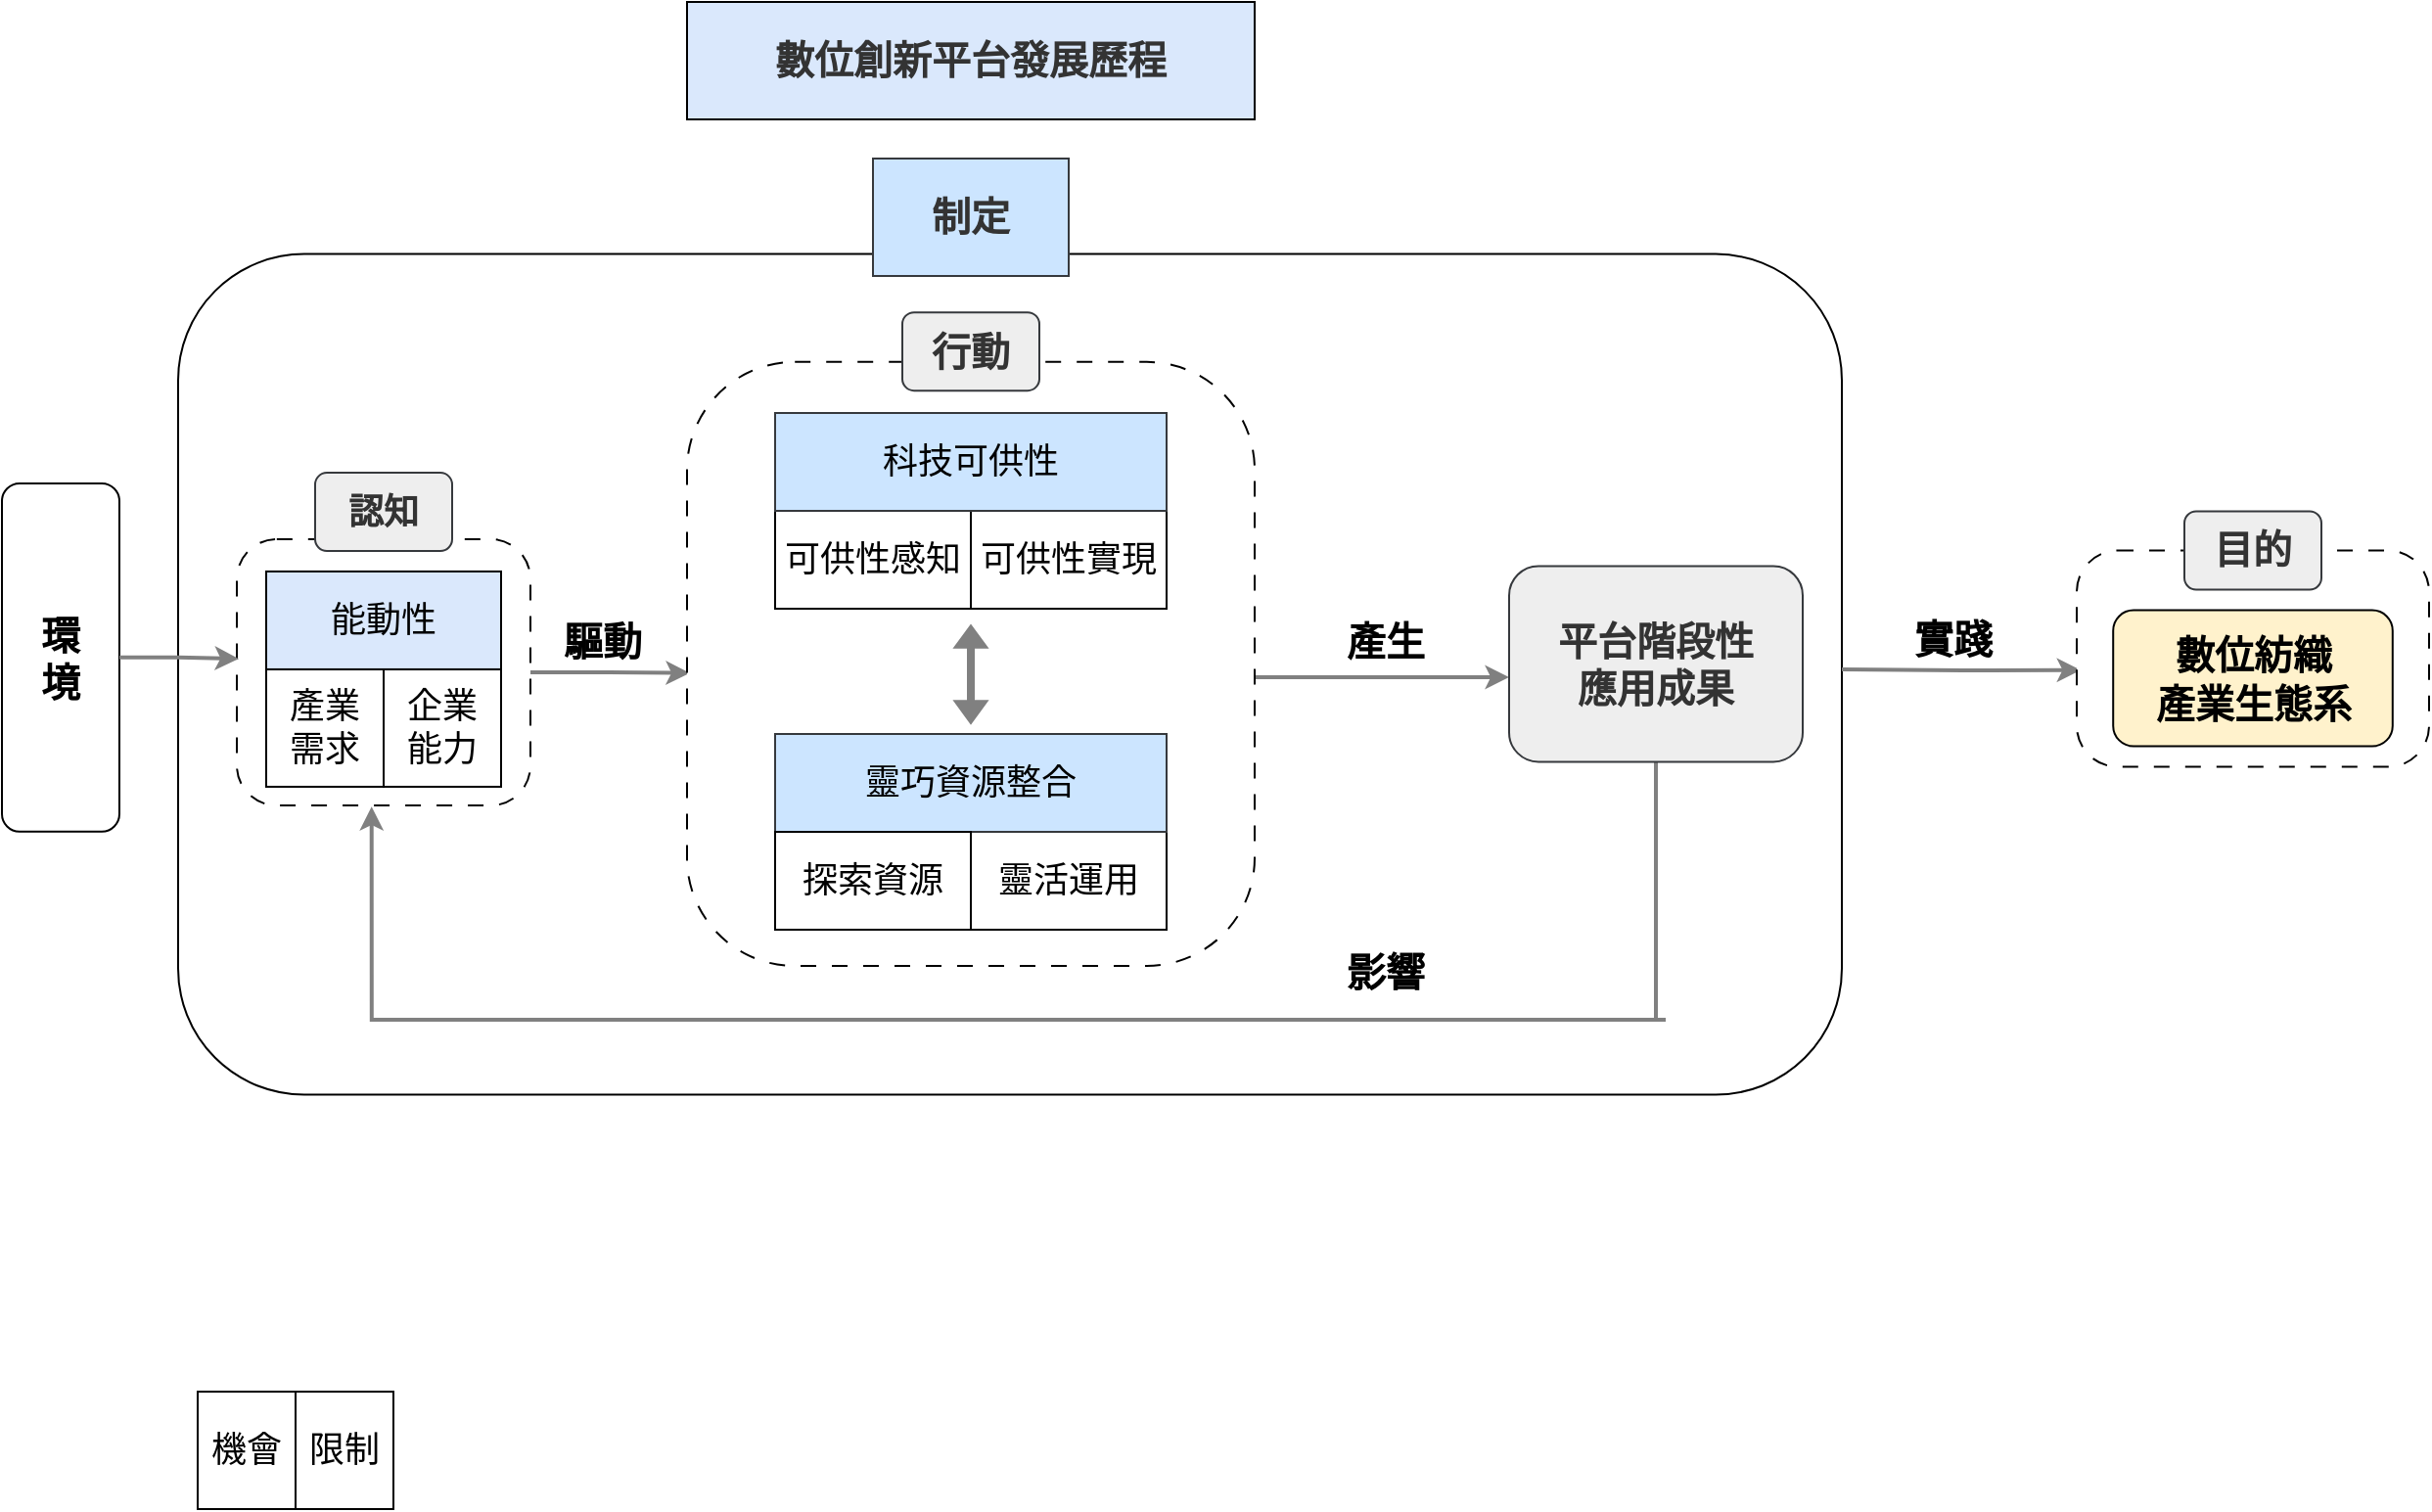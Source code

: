 <mxfile version="26.2.13">
  <diagram id="vkK8o-hsKimOO6CbCIKc" name="第1頁">
    <mxGraphModel dx="1344" dy="1561" grid="1" gridSize="10" guides="1" tooltips="1" connect="1" arrows="1" fold="1" page="1" pageScale="1" pageWidth="1169" pageHeight="827" math="0" shadow="0">
      <root>
        <mxCell id="0" />
        <mxCell id="1" parent="0" />
        <mxCell id="1qFZ0b5etKVb5s6CTwOf-1" value="&lt;font face=&quot;標楷體&quot; style=&quot;font-size: 20px;&quot;&gt;&lt;b&gt;環&lt;/b&gt;&lt;/font&gt;&lt;div&gt;&lt;font face=&quot;標楷體&quot; style=&quot;font-size: 20px;&quot;&gt;&lt;b&gt;境&lt;/b&gt;&lt;/font&gt;&lt;/div&gt;" style="rounded=1;whiteSpace=wrap;html=1;movable=1;resizable=1;rotatable=1;deletable=1;editable=1;locked=0;connectable=1;" parent="1" vertex="1">
          <mxGeometry x="150" y="236.0" width="60" height="177.86" as="geometry" />
        </mxCell>
        <mxCell id="iIE0ldJsGx-aEYX-XOFw-3" value="" style="rounded=1;whiteSpace=wrap;html=1;movable=1;resizable=1;rotatable=1;deletable=1;editable=1;locked=0;connectable=1;strokeWidth=1;fontFamily=標楷體;fontSize=18;fontStyle=0" parent="1" vertex="1">
          <mxGeometry x="240" y="118.81" width="850" height="429.46" as="geometry" />
        </mxCell>
        <mxCell id="iIE0ldJsGx-aEYX-XOFw-4" value="&lt;font style=&quot;font-size: 20px;&quot; color=&quot;#333333&quot;&gt;&lt;span&gt;&lt;b&gt;制定&lt;/b&gt;&lt;/span&gt;&lt;/font&gt;" style="rounded=0;whiteSpace=wrap;html=1;strokeColor=#36393d;fillColor=#cce5ff;fontFamily=標楷體;fontSize=18;fontStyle=0;align=center;verticalAlign=middle;" parent="1" vertex="1">
          <mxGeometry x="595" y="70" width="100" height="60" as="geometry" />
        </mxCell>
        <mxCell id="iIE0ldJsGx-aEYX-XOFw-24" value="&lt;font style=&quot;font-size: 20px;&quot; face=&quot;標楷體&quot;&gt;&lt;b style=&quot;&quot;&gt;驅&lt;/b&gt;&lt;/font&gt;&lt;b style=&quot;font-size: 20px; font-family: 標楷體; background-color: transparent; color: light-dark(rgb(0, 0, 0), rgb(255, 255, 255));&quot;&gt;動&lt;/b&gt;" style="text;html=1;align=center;verticalAlign=middle;whiteSpace=wrap;rounded=0;fontFamily=Helvetica;fontSize=12;fontColor=default;" parent="1" vertex="1">
          <mxGeometry x="430.003" y="300.535" width="54.375" height="30" as="geometry" />
        </mxCell>
        <mxCell id="iIE0ldJsGx-aEYX-XOFw-93" value="&lt;font style=&quot;font-size: 20px;&quot; color=&quot;#333333&quot;&gt;&lt;b&gt;數位創新平台發展歷程&lt;/b&gt;&lt;/font&gt;" style="rounded=0;whiteSpace=wrap;html=1;strokeColor=#000000;fillColor=#dae8fc;fontFamily=標楷體;fontSize=18;fontStyle=0;align=center;verticalAlign=middle;" parent="1" vertex="1">
          <mxGeometry x="500" y="-10" width="290" height="60" as="geometry" />
        </mxCell>
        <mxCell id="jCKPyfohm9eTSwGeLUaR-52" value="&lt;font face=&quot;標楷體&quot;&gt;&lt;span style=&quot;font-size: 20px;&quot;&gt;&lt;b&gt;產生&lt;/b&gt;&lt;/span&gt;&lt;/font&gt;" style="text;html=1;align=center;verticalAlign=middle;whiteSpace=wrap;rounded=0;fontFamily=Helvetica;fontSize=12;fontColor=default;" parent="1" vertex="1">
          <mxGeometry x="830.003" y="300.535" width="54.375" height="30" as="geometry" />
        </mxCell>
        <mxCell id="jCKPyfohm9eTSwGeLUaR-57" value="" style="group" parent="1" vertex="1" connectable="0">
          <mxGeometry x="270" y="230.54" width="150" height="170" as="geometry" />
        </mxCell>
        <mxCell id="1qFZ0b5etKVb5s6CTwOf-41" value="" style="rounded=1;whiteSpace=wrap;html=1;movable=1;resizable=1;rotatable=1;deletable=1;editable=1;locked=0;connectable=1;strokeWidth=1;dashed=1;dashPattern=8 8;fontFamily=標楷體;fontSize=18;fontStyle=0" parent="jCKPyfohm9eTSwGeLUaR-57" vertex="1">
          <mxGeometry y="33.93" width="150" height="136.07" as="geometry" />
        </mxCell>
        <mxCell id="1qFZ0b5etKVb5s6CTwOf-51" value="&lt;font color=&quot;#333333&quot;&gt;&lt;span&gt;&lt;b&gt;認知&lt;/b&gt;&lt;/span&gt;&lt;/font&gt;" style="rounded=1;whiteSpace=wrap;html=1;strokeColor=#36393d;fillColor=#eeeeee;fontFamily=標楷體;fontSize=18;fontStyle=0" parent="jCKPyfohm9eTSwGeLUaR-57" vertex="1">
          <mxGeometry x="40" width="70" height="40" as="geometry" />
        </mxCell>
        <mxCell id="qAASfBlt8r1QQWv_uzUB-21" value="" style="group" vertex="1" connectable="0" parent="jCKPyfohm9eTSwGeLUaR-57">
          <mxGeometry x="14.998" y="50.43" width="120.003" height="110" as="geometry" />
        </mxCell>
        <mxCell id="qAASfBlt8r1QQWv_uzUB-13" value="產業&lt;div&gt;需求&lt;/div&gt;" style="rounded=0;whiteSpace=wrap;html=1;movable=1;resizable=1;rotatable=1;deletable=1;editable=1;locked=0;connectable=1;fontFamily=標楷體;fontSize=18;fontStyle=0" vertex="1" parent="qAASfBlt8r1QQWv_uzUB-21">
          <mxGeometry y="50" width="60" height="60" as="geometry" />
        </mxCell>
        <mxCell id="qAASfBlt8r1QQWv_uzUB-14" value="企業&lt;div&gt;能力&lt;/div&gt;" style="rounded=0;whiteSpace=wrap;html=1;movable=1;resizable=1;rotatable=1;deletable=1;editable=1;locked=0;connectable=1;fontFamily=標楷體;fontSize=18;fontStyle=0" vertex="1" parent="qAASfBlt8r1QQWv_uzUB-21">
          <mxGeometry x="60" y="50" width="60" height="60" as="geometry" />
        </mxCell>
        <mxCell id="qAASfBlt8r1QQWv_uzUB-20" value="能動性" style="rounded=0;whiteSpace=wrap;html=1;movable=1;resizable=1;rotatable=1;deletable=1;editable=1;locked=0;connectable=1;fontFamily=標楷體;fontSize=18;fontStyle=0;fillColor=#dae8fc;strokeColor=#000000;" vertex="1" parent="qAASfBlt8r1QQWv_uzUB-21">
          <mxGeometry x="0.003" width="120" height="50" as="geometry" />
        </mxCell>
        <mxCell id="jCKPyfohm9eTSwGeLUaR-63" style="edgeStyle=orthogonalEdgeStyle;rounded=0;orthogonalLoop=1;jettySize=auto;html=1;exitX=1;exitY=0.5;exitDx=0;exitDy=0;entryX=0.005;entryY=0.515;entryDx=0;entryDy=0;entryPerimeter=0;strokeWidth=2;strokeColor=#808080;" parent="1" source="1qFZ0b5etKVb5s6CTwOf-41" target="iIE0ldJsGx-aEYX-XOFw-15" edge="1">
          <mxGeometry relative="1" as="geometry" />
        </mxCell>
        <mxCell id="jCKPyfohm9eTSwGeLUaR-64" value="" style="edgeStyle=orthogonalEdgeStyle;rounded=0;orthogonalLoop=1;jettySize=auto;html=1;strokeColor=#808080;strokeWidth=2;align=center;verticalAlign=middle;fontFamily=Helvetica;fontSize=11;fontColor=default;labelBackgroundColor=default;endArrow=classic;" parent="1" edge="1" target="jCKPyfohm9eTSwGeLUaR-22">
          <mxGeometry relative="1" as="geometry">
            <mxPoint x="790.0" y="334.0" as="sourcePoint" />
            <mxPoint x="890.0" y="334.0" as="targetPoint" />
            <Array as="points">
              <mxPoint x="790" y="335" />
            </Array>
          </mxGeometry>
        </mxCell>
        <mxCell id="jCKPyfohm9eTSwGeLUaR-65" value="&lt;font face=&quot;標楷體&quot;&gt;&lt;span style=&quot;font-size: 20px;&quot;&gt;&lt;b&gt;影響&lt;/b&gt;&lt;/span&gt;&lt;/font&gt;" style="text;html=1;align=center;verticalAlign=middle;whiteSpace=wrap;rounded=0;fontFamily=Helvetica;fontSize=12;fontColor=default;" parent="1" vertex="1">
          <mxGeometry x="830" y="470" width="54.375" height="30" as="geometry" />
        </mxCell>
        <mxCell id="iIE0ldJsGx-aEYX-XOFw-15" value="" style="rounded=1;whiteSpace=wrap;html=1;movable=1;resizable=1;rotatable=1;deletable=1;editable=1;locked=0;connectable=1;strokeWidth=1;dashed=1;dashPattern=8 8;fontFamily=標楷體;fontSize=18;fontStyle=0;arcSize=19;" parent="1" vertex="1">
          <mxGeometry x="500" y="173.93" width="290" height="308.57" as="geometry" />
        </mxCell>
        <mxCell id="iIE0ldJsGx-aEYX-XOFw-16" value="&lt;span style=&quot;color: light-dark(rgb(51, 51, 51), rgb(193, 193, 193)); background-color: transparent;&quot;&gt;&lt;b&gt;&lt;font style=&quot;font-size: 20px;&quot;&gt;行動&lt;/font&gt;&lt;/b&gt;&lt;/span&gt;" style="rounded=1;whiteSpace=wrap;html=1;strokeColor=#36393d;fillColor=#eeeeee;fontFamily=標楷體;fontSize=18;fontStyle=0" parent="1" vertex="1">
          <mxGeometry x="610" y="148.57" width="70" height="40" as="geometry" />
        </mxCell>
        <mxCell id="jCKPyfohm9eTSwGeLUaR-59" value="" style="group" parent="1" vertex="1" connectable="0">
          <mxGeometry x="545.0" y="364" width="200.0" height="100" as="geometry" />
        </mxCell>
        <mxCell id="1qFZ0b5etKVb5s6CTwOf-47" value="靈活運用" style="rounded=0;whiteSpace=wrap;html=1;movable=1;resizable=1;rotatable=1;deletable=1;editable=1;locked=0;connectable=1;fontFamily=標楷體;fontSize=18;fontStyle=0" parent="jCKPyfohm9eTSwGeLUaR-59" vertex="1">
          <mxGeometry x="100.0" y="50" width="100" height="50" as="geometry" />
        </mxCell>
        <mxCell id="1qFZ0b5etKVb5s6CTwOf-43" value="&lt;font&gt;靈巧資源整合&lt;/font&gt;" style="rounded=0;whiteSpace=wrap;html=1;fontSize=18;fontFamily=標楷體;movable=1;resizable=1;rotatable=1;deletable=1;editable=1;locked=0;connectable=1;fillColor=#cce5ff;strokeColor=#36393d;fontStyle=0;align=center;verticalAlign=middle;" parent="jCKPyfohm9eTSwGeLUaR-59" vertex="1">
          <mxGeometry width="200" height="50" as="geometry" />
        </mxCell>
        <mxCell id="1qFZ0b5etKVb5s6CTwOf-48" value="探索資源" style="rounded=0;whiteSpace=wrap;html=1;movable=1;resizable=1;rotatable=1;deletable=1;editable=1;locked=0;connectable=1;fontFamily=標楷體;fontSize=18;fontStyle=0" parent="jCKPyfohm9eTSwGeLUaR-59" vertex="1">
          <mxGeometry y="50" width="100" height="50" as="geometry" />
        </mxCell>
        <mxCell id="iIE0ldJsGx-aEYX-XOFw-49" value="&lt;font face=&quot;標楷體&quot;&gt;&lt;span style=&quot;font-size: 20px;&quot;&gt;&lt;b&gt;實踐&lt;/b&gt;&lt;/span&gt;&lt;/font&gt;" style="text;html=1;align=center;verticalAlign=middle;whiteSpace=wrap;rounded=0;" parent="1" vertex="1">
          <mxGeometry x="1120.003" y="300.005" width="54.375" height="30" as="geometry" />
        </mxCell>
        <mxCell id="jCKPyfohm9eTSwGeLUaR-89" style="edgeStyle=orthogonalEdgeStyle;rounded=0;orthogonalLoop=1;jettySize=auto;html=1;entryX=0.009;entryY=0.413;entryDx=0;entryDy=0;entryPerimeter=0;strokeColor=#808080;strokeWidth=2;align=center;verticalAlign=middle;fontFamily=Helvetica;fontSize=11;fontColor=default;labelBackgroundColor=default;endArrow=classic;" parent="1" edge="1">
          <mxGeometry relative="1" as="geometry">
            <mxPoint x="1090" y="331" as="sourcePoint" />
            <mxPoint x="1212.11" y="331.323" as="targetPoint" />
          </mxGeometry>
        </mxCell>
        <mxCell id="qAASfBlt8r1QQWv_uzUB-4" value="" style="group" vertex="1" connectable="0" parent="1">
          <mxGeometry x="545.0" y="200" width="200.0" height="100" as="geometry" />
        </mxCell>
        <mxCell id="jCKPyfohm9eTSwGeLUaR-34" value="&lt;font&gt;可供性實現&lt;/font&gt;" style="rounded=0;whiteSpace=wrap;html=1;movable=1;resizable=1;rotatable=1;deletable=1;editable=1;locked=0;connectable=1;fontFamily=標楷體;fontSize=18;fontStyle=0" parent="qAASfBlt8r1QQWv_uzUB-4" vertex="1">
          <mxGeometry x="100.0" y="50.0" width="100" height="50.0" as="geometry" />
        </mxCell>
        <mxCell id="jCKPyfohm9eTSwGeLUaR-37" value="&lt;font&gt;可供性感知&lt;/font&gt;" style="rounded=0;whiteSpace=wrap;html=1;movable=1;resizable=1;rotatable=1;deletable=1;editable=1;locked=0;connectable=1;fontFamily=標楷體;fontSize=18;fontStyle=0" parent="qAASfBlt8r1QQWv_uzUB-4" vertex="1">
          <mxGeometry y="50.0" width="100" height="50.0" as="geometry" />
        </mxCell>
        <mxCell id="iIE0ldJsGx-aEYX-XOFw-86" value="&lt;span&gt;&lt;font&gt;科技可供性&lt;/font&gt;&lt;/span&gt;" style="rounded=0;whiteSpace=wrap;html=1;fontSize=18;fontFamily=標楷體;movable=1;resizable=1;rotatable=1;deletable=1;editable=1;locked=0;connectable=1;fillColor=#cce5ff;strokeColor=#36393d;fontStyle=0" parent="qAASfBlt8r1QQWv_uzUB-4" vertex="1">
          <mxGeometry x="2.274e-13" width="200" height="50.0" as="geometry" />
        </mxCell>
        <mxCell id="qAASfBlt8r1QQWv_uzUB-8" value="" style="html=1;shadow=0;dashed=0;align=center;verticalAlign=middle;shape=mxgraph.arrows2.twoWayArrow;dy=0.82;dx=11.38;flipV=1;flipH=1;direction=south;strokeColor=#808080;fillColor=#808080;" vertex="1" parent="1">
          <mxGeometry x="636.69" y="308.54" width="16.62" height="50" as="geometry" />
        </mxCell>
        <mxCell id="qAASfBlt8r1QQWv_uzUB-15" style="edgeStyle=orthogonalEdgeStyle;rounded=0;orthogonalLoop=1;jettySize=auto;html=1;exitX=0.5;exitY=1;exitDx=0;exitDy=0;entryX=0.459;entryY=1.004;entryDx=0;entryDy=0;entryPerimeter=0;strokeColor=#808080;strokeWidth=2;align=center;verticalAlign=middle;fontFamily=Helvetica;fontSize=11;fontColor=default;labelBackgroundColor=default;endArrow=classic;" edge="1" parent="1" source="jCKPyfohm9eTSwGeLUaR-22" target="1qFZ0b5etKVb5s6CTwOf-41">
          <mxGeometry relative="1" as="geometry">
            <Array as="points">
              <mxPoint x="1000" y="510" />
              <mxPoint x="325" y="510" />
            </Array>
          </mxGeometry>
        </mxCell>
        <mxCell id="jCKPyfohm9eTSwGeLUaR-22" value="&lt;font color=&quot;#333333&quot;&gt;&lt;b&gt;平台階段性&lt;/b&gt;&lt;/font&gt;&lt;div&gt;&lt;font color=&quot;#333333&quot;&gt;&lt;b&gt;應用成果&lt;/b&gt;&lt;/font&gt;&lt;/div&gt;" style="rounded=1;whiteSpace=wrap;html=1;strokeColor=#36393d;fillColor=#eeeeee;fontFamily=標楷體;fontSize=20;fontStyle=0" parent="1" vertex="1">
          <mxGeometry x="920" y="278.22" width="150" height="100" as="geometry" />
        </mxCell>
        <mxCell id="qAASfBlt8r1QQWv_uzUB-24" value="" style="group" vertex="1" connectable="0" parent="1">
          <mxGeometry x="249.997" y="700" width="100" height="60" as="geometry" />
        </mxCell>
        <mxCell id="qAASfBlt8r1QQWv_uzUB-10" value="限制" style="rounded=0;whiteSpace=wrap;html=1;movable=1;resizable=1;rotatable=1;deletable=1;editable=1;locked=0;connectable=1;fontFamily=標楷體;fontSize=18;fontStyle=0" vertex="1" parent="qAASfBlt8r1QQWv_uzUB-24">
          <mxGeometry x="50" width="50" height="60" as="geometry" />
        </mxCell>
        <mxCell id="jCKPyfohm9eTSwGeLUaR-13" value="機會" style="rounded=0;whiteSpace=wrap;html=1;movable=1;resizable=1;rotatable=1;deletable=1;editable=1;locked=0;connectable=1;fontFamily=標楷體;fontSize=18;fontStyle=0" parent="qAASfBlt8r1QQWv_uzUB-24" vertex="1">
          <mxGeometry width="50" height="60" as="geometry" />
        </mxCell>
        <mxCell id="qAASfBlt8r1QQWv_uzUB-29" style="edgeStyle=orthogonalEdgeStyle;rounded=0;orthogonalLoop=1;jettySize=auto;html=1;exitX=1;exitY=0.5;exitDx=0;exitDy=0;entryX=0.007;entryY=0.449;entryDx=0;entryDy=0;entryPerimeter=0;strokeColor=#808080;strokeWidth=2;align=center;verticalAlign=middle;fontFamily=Helvetica;fontSize=11;fontColor=default;labelBackgroundColor=default;endArrow=classic;" edge="1" parent="1" source="1qFZ0b5etKVb5s6CTwOf-1" target="1qFZ0b5etKVb5s6CTwOf-41">
          <mxGeometry relative="1" as="geometry" />
        </mxCell>
        <mxCell id="qAASfBlt8r1QQWv_uzUB-31" value="" style="group" vertex="1" connectable="0" parent="1">
          <mxGeometry x="1210" y="250.26" width="180" height="130.55" as="geometry" />
        </mxCell>
        <mxCell id="jCKPyfohm9eTSwGeLUaR-77" value="" style="rounded=1;whiteSpace=wrap;html=1;movable=1;resizable=1;rotatable=1;deletable=1;editable=1;locked=0;connectable=1;strokeWidth=1;dashed=1;dashPattern=8 8;fontFamily=標楷體;fontSize=18;fontStyle=0;arcSize=19;" parent="qAASfBlt8r1QQWv_uzUB-31" vertex="1">
          <mxGeometry y="20.01" width="180" height="110.54" as="geometry" />
        </mxCell>
        <mxCell id="iIE0ldJsGx-aEYX-XOFw-96" value="&lt;font style=&quot;font-size: 20px;&quot;&gt;&lt;b&gt;數位紡織&lt;/b&gt;&lt;/font&gt;&lt;div&gt;&lt;font style=&quot;font-size: 20px;&quot;&gt;&lt;b&gt;產業生態系&lt;/b&gt;&lt;/font&gt;&lt;/div&gt;" style="rounded=1;whiteSpace=wrap;html=1;fontSize=18;fontFamily=標楷體;movable=1;resizable=1;rotatable=1;deletable=1;editable=1;locked=0;connectable=1;fontStyle=0;fillColor=#fff2cc;strokeColor=#000000;" parent="qAASfBlt8r1QQWv_uzUB-31" vertex="1">
          <mxGeometry x="18.61" y="50.55" width="142.78" height="69.45" as="geometry" />
        </mxCell>
        <mxCell id="jCKPyfohm9eTSwGeLUaR-29" value="&lt;font color=&quot;#333333&quot; style=&quot;font-size: 20px;&quot;&gt;&lt;span style=&quot;&quot;&gt;目的&lt;/span&gt;&lt;/font&gt;" style="rounded=1;whiteSpace=wrap;html=1;strokeColor=#36393d;fillColor=#eeeeee;fontFamily=標楷體;fontSize=18;fontStyle=1" parent="qAASfBlt8r1QQWv_uzUB-31" vertex="1">
          <mxGeometry x="55" width="70" height="40" as="geometry" />
        </mxCell>
      </root>
    </mxGraphModel>
  </diagram>
</mxfile>
